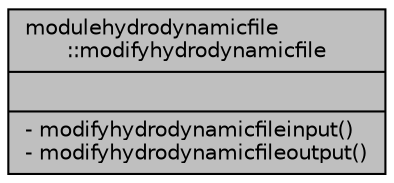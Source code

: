 digraph "modulehydrodynamicfile::modifyhydrodynamicfile"
{
 // LATEX_PDF_SIZE
  edge [fontname="Helvetica",fontsize="10",labelfontname="Helvetica",labelfontsize="10"];
  node [fontname="Helvetica",fontsize="10",shape=record];
  Node1 [label="{modulehydrodynamicfile\l::modifyhydrodynamicfile\n||- modifyhydrodynamicfileinput()\l- modifyhydrodynamicfileoutput()\l}",height=0.2,width=0.4,color="black", fillcolor="grey75", style="filled", fontcolor="black",tooltip=" "];
}
